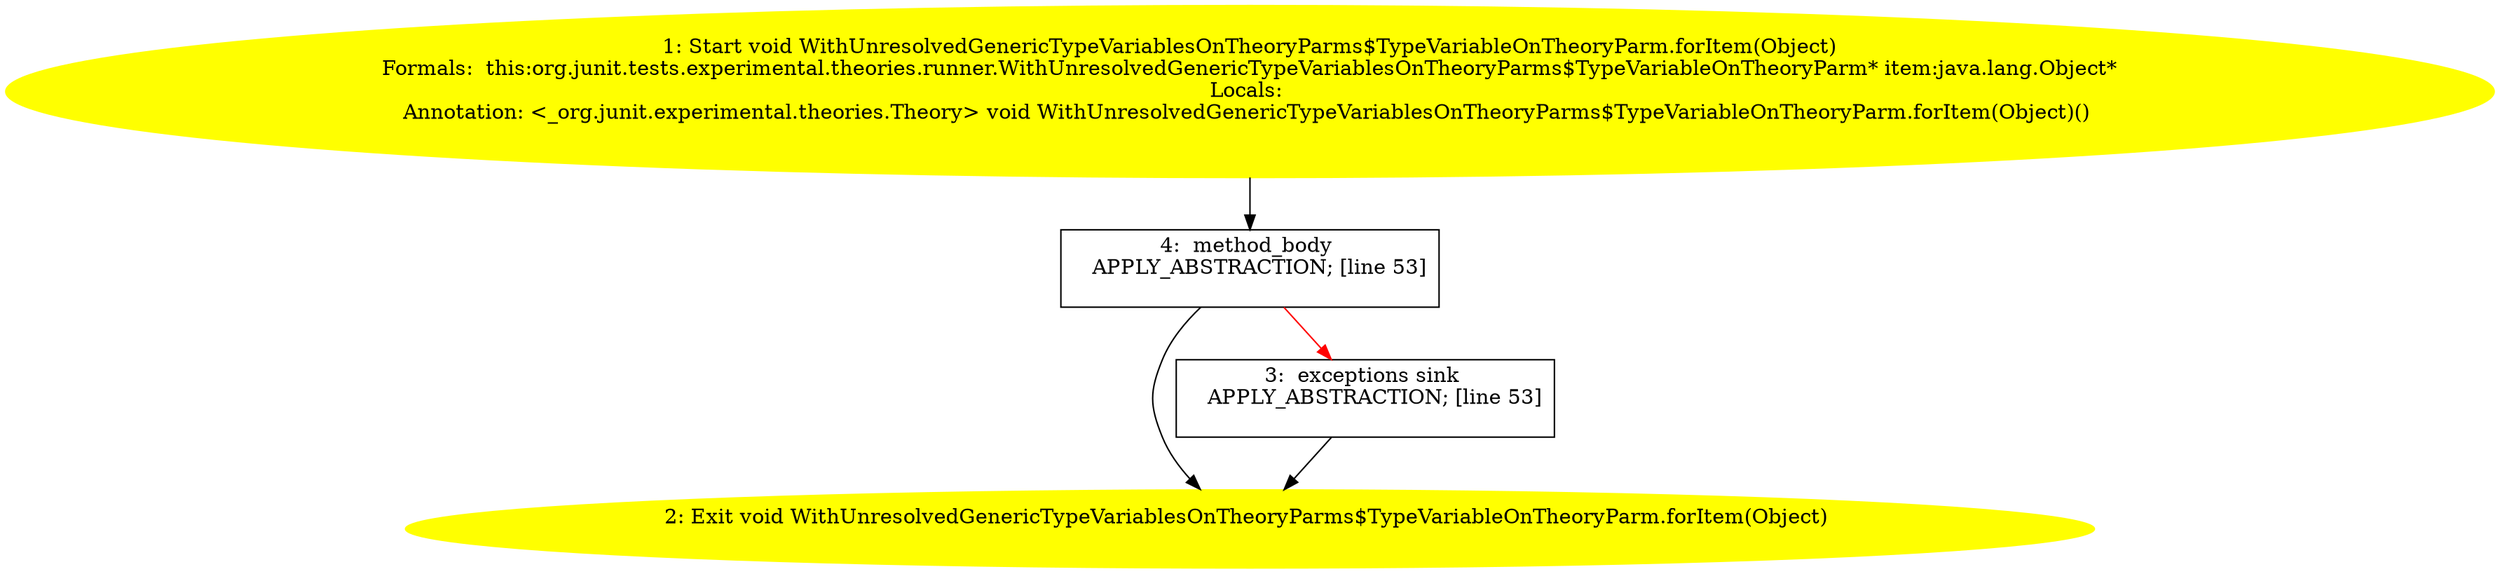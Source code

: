 /* @generated */
digraph cfg {
"org.junit.tests.experimental.theories.runner.WithUnresolvedGenericTypeVariablesOnTheoryParms$TypeVar.554785482c27ab9cfb85fc61497c7d02_1" [label="1: Start void WithUnresolvedGenericTypeVariablesOnTheoryParms$TypeVariableOnTheoryParm.forItem(Object)\nFormals:  this:org.junit.tests.experimental.theories.runner.WithUnresolvedGenericTypeVariablesOnTheoryParms$TypeVariableOnTheoryParm* item:java.lang.Object*\nLocals: \nAnnotation: <_org.junit.experimental.theories.Theory> void WithUnresolvedGenericTypeVariablesOnTheoryParms$TypeVariableOnTheoryParm.forItem(Object)() \n  " color=yellow style=filled]
	

	 "org.junit.tests.experimental.theories.runner.WithUnresolvedGenericTypeVariablesOnTheoryParms$TypeVar.554785482c27ab9cfb85fc61497c7d02_1" -> "org.junit.tests.experimental.theories.runner.WithUnresolvedGenericTypeVariablesOnTheoryParms$TypeVar.554785482c27ab9cfb85fc61497c7d02_4" ;
"org.junit.tests.experimental.theories.runner.WithUnresolvedGenericTypeVariablesOnTheoryParms$TypeVar.554785482c27ab9cfb85fc61497c7d02_2" [label="2: Exit void WithUnresolvedGenericTypeVariablesOnTheoryParms$TypeVariableOnTheoryParm.forItem(Object) \n  " color=yellow style=filled]
	

"org.junit.tests.experimental.theories.runner.WithUnresolvedGenericTypeVariablesOnTheoryParms$TypeVar.554785482c27ab9cfb85fc61497c7d02_3" [label="3:  exceptions sink \n   APPLY_ABSTRACTION; [line 53]\n " shape="box"]
	

	 "org.junit.tests.experimental.theories.runner.WithUnresolvedGenericTypeVariablesOnTheoryParms$TypeVar.554785482c27ab9cfb85fc61497c7d02_3" -> "org.junit.tests.experimental.theories.runner.WithUnresolvedGenericTypeVariablesOnTheoryParms$TypeVar.554785482c27ab9cfb85fc61497c7d02_2" ;
"org.junit.tests.experimental.theories.runner.WithUnresolvedGenericTypeVariablesOnTheoryParms$TypeVar.554785482c27ab9cfb85fc61497c7d02_4" [label="4:  method_body \n   APPLY_ABSTRACTION; [line 53]\n " shape="box"]
	

	 "org.junit.tests.experimental.theories.runner.WithUnresolvedGenericTypeVariablesOnTheoryParms$TypeVar.554785482c27ab9cfb85fc61497c7d02_4" -> "org.junit.tests.experimental.theories.runner.WithUnresolvedGenericTypeVariablesOnTheoryParms$TypeVar.554785482c27ab9cfb85fc61497c7d02_2" ;
	 "org.junit.tests.experimental.theories.runner.WithUnresolvedGenericTypeVariablesOnTheoryParms$TypeVar.554785482c27ab9cfb85fc61497c7d02_4" -> "org.junit.tests.experimental.theories.runner.WithUnresolvedGenericTypeVariablesOnTheoryParms$TypeVar.554785482c27ab9cfb85fc61497c7d02_3" [color="red" ];
}
